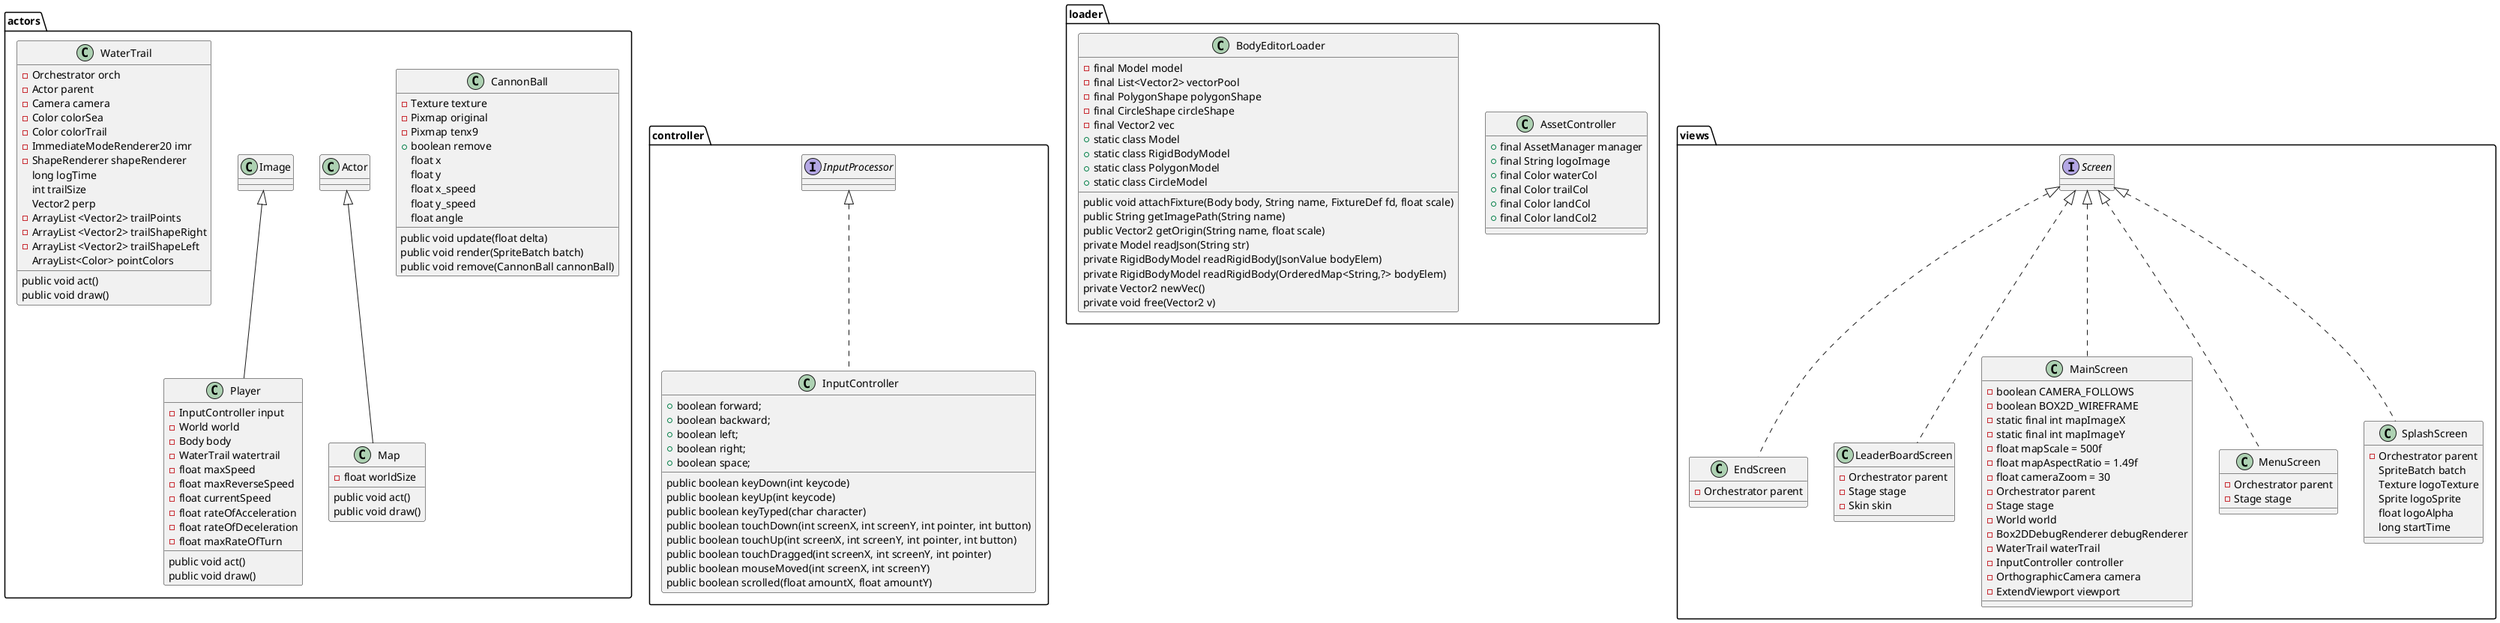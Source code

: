 @startuml
package actors {

    class CannonBall{
        - Texture texture
        - Pixmap original
        - Pixmap tenx9
        + boolean remove
        float x
        float y
        float x_speed
        float y_speed
        float angle
        public void update(float delta)
        public void render(SpriteBatch batch)
        public void remove(CannonBall cannonBall)
    }
    class Map extends Actor{
        - float worldSize
        public void act()
        public void draw()
    }
    class Player extends Image{
        - InputController input
        - World world
        - Body body
        - WaterTrail watertrail
        - float maxSpeed
        - float maxReverseSpeed
        - float currentSpeed
        - float rateOfAcceleration
        - float rateOfDeceleration
        - float maxRateOfTurn
        public void act()
        public void draw()
    }
    class WaterTrail{
        - Orchestrator orch
        - Actor parent
        - Camera camera
        - Color colorSea
        - Color colorTrail
        - ImmediateModeRenderer20 imr
        - ShapeRenderer shapeRenderer
        long logTime
        int trailSize
        Vector2 perp
        - ArrayList <Vector2> trailPoints
        - ArrayList <Vector2> trailShapeRight
        - ArrayList <Vector2> trailShapeLeft
        ArrayList<Color> pointColors

        public void act()
        public void draw()
    }

}

package controller{
    class InputController  implements InputProcessor{
        + boolean forward;
        + boolean backward;
        + boolean left;
        + boolean right;
        + boolean space;
        public boolean keyDown(int keycode)
        public boolean keyUp(int keycode)
        public boolean keyTyped(char character)
        public boolean touchDown(int screenX, int screenY, int pointer, int button)
        public boolean touchUp(int screenX, int screenY, int pointer, int button)
        public boolean touchDragged(int screenX, int screenY, int pointer)
        public boolean mouseMoved(int screenX, int screenY)
        public boolean scrolled(float amountX, float amountY)

    }
}

package loader {
    class AssetController{
        + final AssetManager manager
        + final String logoImage
        + final Color waterCol
        + final Color trailCol
        + final Color landCol
        + final Color landCol2
    }
    class BodyEditorLoader{
        - final Model model
        - final List<Vector2> vectorPool
        - final PolygonShape polygonShape
        - final CircleShape circleShape
        - final Vector2 vec
        public void attachFixture(Body body, String name, FixtureDef fd, float scale)
        public String getImagePath(String name)
        public Vector2 getOrigin(String name, float scale)
        private Model readJson(String str)
        private RigidBodyModel readRigidBody(JsonValue bodyElem)
        private RigidBodyModel readRigidBody(OrderedMap<String,?> bodyElem)
        private Vector2 newVec()
        private void free(Vector2 v)
        + static class Model
        + static class RigidBodyModel
        + static class PolygonModel
        + static class CircleModel
    }
}

package views {
    class EndScreen implements Screen{
        - Orchestrator parent
    }
    class LeaderBoardScreen implements Screen {
        - Orchestrator parent
        - Stage stage
        - Skin skin
    }
    class MainScreen implements Screen {
        - boolean CAMERA_FOLLOWS
        - boolean BOX2D_WIREFRAME
        - static final int mapImageX
        - static final int mapImageY
        - float mapScale = 500f
        - float mapAspectRatio = 1.49f
        - float cameraZoom = 30
        - Orchestrator parent
        - Stage stage
        - World world
        - Box2DDebugRenderer debugRenderer
        - WaterTrail waterTrail
        - InputController controller
        - OrthographicCamera camera
        - ExtendViewport viewport
    }
    class MenuScreen implements Screen {
        - Orchestrator parent
        - Stage stage
        }
    class SplashScreen implements Screen {
        - Orchestrator parent
        SpriteBatch batch
        Texture logoTexture
        Sprite logoSprite
        float logoAlpha
        long startTime
    }
}



@enduml
